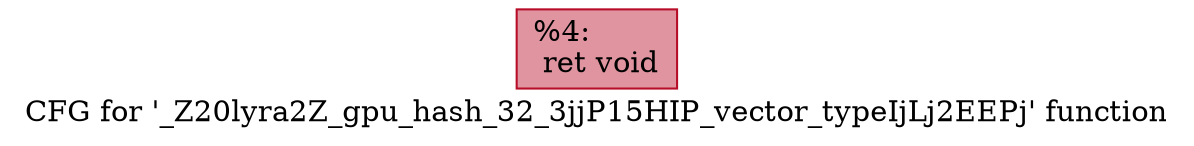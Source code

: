 digraph "CFG for '_Z20lyra2Z_gpu_hash_32_3jjP15HIP_vector_typeIjLj2EEPj' function" {
	label="CFG for '_Z20lyra2Z_gpu_hash_32_3jjP15HIP_vector_typeIjLj2EEPj' function";

	Node0x4ec52f0 [shape=record,color="#b70d28ff", style=filled, fillcolor="#b70d2870",label="{%4:\l  ret void\l}"];
}
